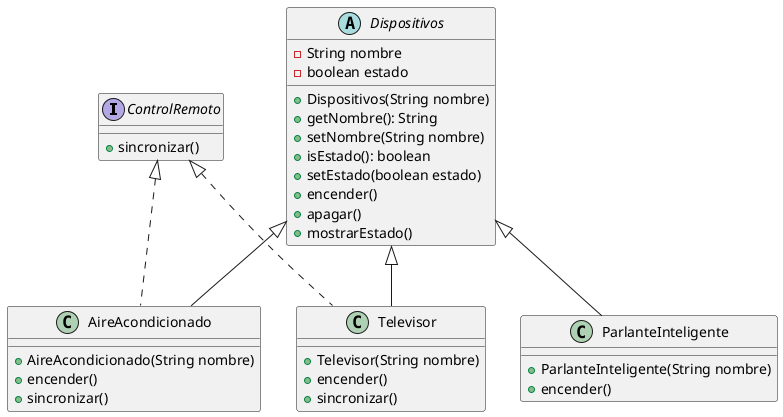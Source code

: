 @startuml
interface ControlRemoto {
    +sincronizar()
}

abstract class Dispositivos {
    - String nombre
    - boolean estado
    + Dispositivos(String nombre)
    + getNombre(): String
    + setNombre(String nombre)
    + isEstado(): boolean
    + setEstado(boolean estado)
    + encender()
    + apagar()
    + mostrarEstado()
}

class ParlanteInteligente extends Dispositivos {
    + ParlanteInteligente(String nombre)
    + encender()
}

class Televisor extends Dispositivos implements ControlRemoto {
    + Televisor(String nombre)
    + encender()
    + sincronizar()
}

class AireAcondicionado extends Dispositivos implements ControlRemoto {
    + AireAcondicionado(String nombre)
    + encender()
    + sincronizar()
}

@enduml